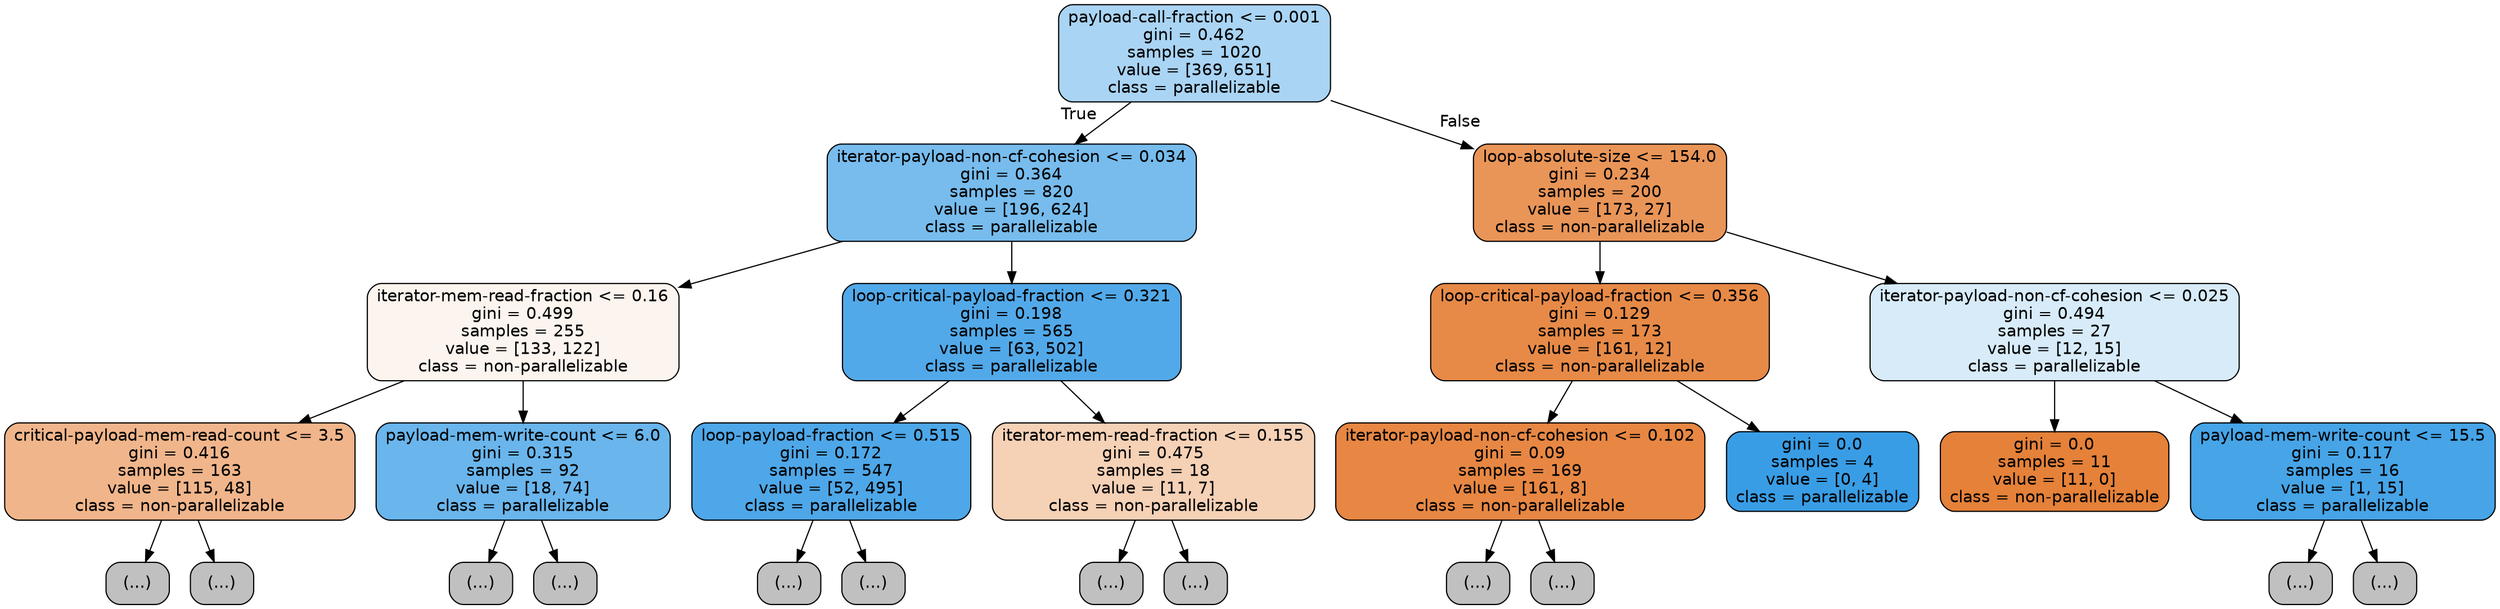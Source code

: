 digraph Tree {
node [shape=box, style="filled, rounded", color="black", fontname=helvetica] ;
edge [fontname=helvetica] ;
0 [label="payload-call-fraction <= 0.001\ngini = 0.462\nsamples = 1020\nvalue = [369, 651]\nclass = parallelizable", fillcolor="#399de56e"] ;
1 [label="iterator-payload-non-cf-cohesion <= 0.034\ngini = 0.364\nsamples = 820\nvalue = [196, 624]\nclass = parallelizable", fillcolor="#399de5af"] ;
0 -> 1 [labeldistance=2.5, labelangle=45, headlabel="True"] ;
2 [label="iterator-mem-read-fraction <= 0.16\ngini = 0.499\nsamples = 255\nvalue = [133, 122]\nclass = non-parallelizable", fillcolor="#e5813915"] ;
1 -> 2 ;
3 [label="critical-payload-mem-read-count <= 3.5\ngini = 0.416\nsamples = 163\nvalue = [115, 48]\nclass = non-parallelizable", fillcolor="#e5813995"] ;
2 -> 3 ;
4 [label="(...)", fillcolor="#C0C0C0"] ;
3 -> 4 ;
53 [label="(...)", fillcolor="#C0C0C0"] ;
3 -> 53 ;
54 [label="payload-mem-write-count <= 6.0\ngini = 0.315\nsamples = 92\nvalue = [18, 74]\nclass = parallelizable", fillcolor="#399de5c1"] ;
2 -> 54 ;
55 [label="(...)", fillcolor="#C0C0C0"] ;
54 -> 55 ;
74 [label="(...)", fillcolor="#C0C0C0"] ;
54 -> 74 ;
75 [label="loop-critical-payload-fraction <= 0.321\ngini = 0.198\nsamples = 565\nvalue = [63, 502]\nclass = parallelizable", fillcolor="#399de5df"] ;
1 -> 75 ;
76 [label="loop-payload-fraction <= 0.515\ngini = 0.172\nsamples = 547\nvalue = [52, 495]\nclass = parallelizable", fillcolor="#399de5e4"] ;
75 -> 76 ;
77 [label="(...)", fillcolor="#C0C0C0"] ;
76 -> 77 ;
82 [label="(...)", fillcolor="#C0C0C0"] ;
76 -> 82 ;
147 [label="iterator-mem-read-fraction <= 0.155\ngini = 0.475\nsamples = 18\nvalue = [11, 7]\nclass = non-parallelizable", fillcolor="#e581395d"] ;
75 -> 147 ;
148 [label="(...)", fillcolor="#C0C0C0"] ;
147 -> 148 ;
153 [label="(...)", fillcolor="#C0C0C0"] ;
147 -> 153 ;
154 [label="loop-absolute-size <= 154.0\ngini = 0.234\nsamples = 200\nvalue = [173, 27]\nclass = non-parallelizable", fillcolor="#e58139d7"] ;
0 -> 154 [labeldistance=2.5, labelangle=-45, headlabel="False"] ;
155 [label="loop-critical-payload-fraction <= 0.356\ngini = 0.129\nsamples = 173\nvalue = [161, 12]\nclass = non-parallelizable", fillcolor="#e58139ec"] ;
154 -> 155 ;
156 [label="iterator-payload-non-cf-cohesion <= 0.102\ngini = 0.09\nsamples = 169\nvalue = [161, 8]\nclass = non-parallelizable", fillcolor="#e58139f2"] ;
155 -> 156 ;
157 [label="(...)", fillcolor="#C0C0C0"] ;
156 -> 157 ;
170 [label="(...)", fillcolor="#C0C0C0"] ;
156 -> 170 ;
173 [label="gini = 0.0\nsamples = 4\nvalue = [0, 4]\nclass = parallelizable", fillcolor="#399de5ff"] ;
155 -> 173 ;
174 [label="iterator-payload-non-cf-cohesion <= 0.025\ngini = 0.494\nsamples = 27\nvalue = [12, 15]\nclass = parallelizable", fillcolor="#399de533"] ;
154 -> 174 ;
175 [label="gini = 0.0\nsamples = 11\nvalue = [11, 0]\nclass = non-parallelizable", fillcolor="#e58139ff"] ;
174 -> 175 ;
176 [label="payload-mem-write-count <= 15.5\ngini = 0.117\nsamples = 16\nvalue = [1, 15]\nclass = parallelizable", fillcolor="#399de5ee"] ;
174 -> 176 ;
177 [label="(...)", fillcolor="#C0C0C0"] ;
176 -> 177 ;
178 [label="(...)", fillcolor="#C0C0C0"] ;
176 -> 178 ;
}
